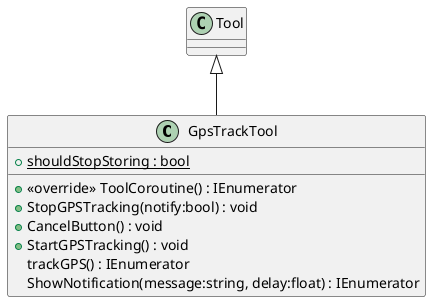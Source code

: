 @startuml
class GpsTrackTool {
    + {static} shouldStopStoring : bool
    + <<override>> ToolCoroutine() : IEnumerator
    + StopGPSTracking(notify:bool) : void
    + CancelButton() : void
    + StartGPSTracking() : void
    trackGPS() : IEnumerator
    ShowNotification(message:string, delay:float) : IEnumerator
}
Tool <|-- GpsTrackTool
@enduml
